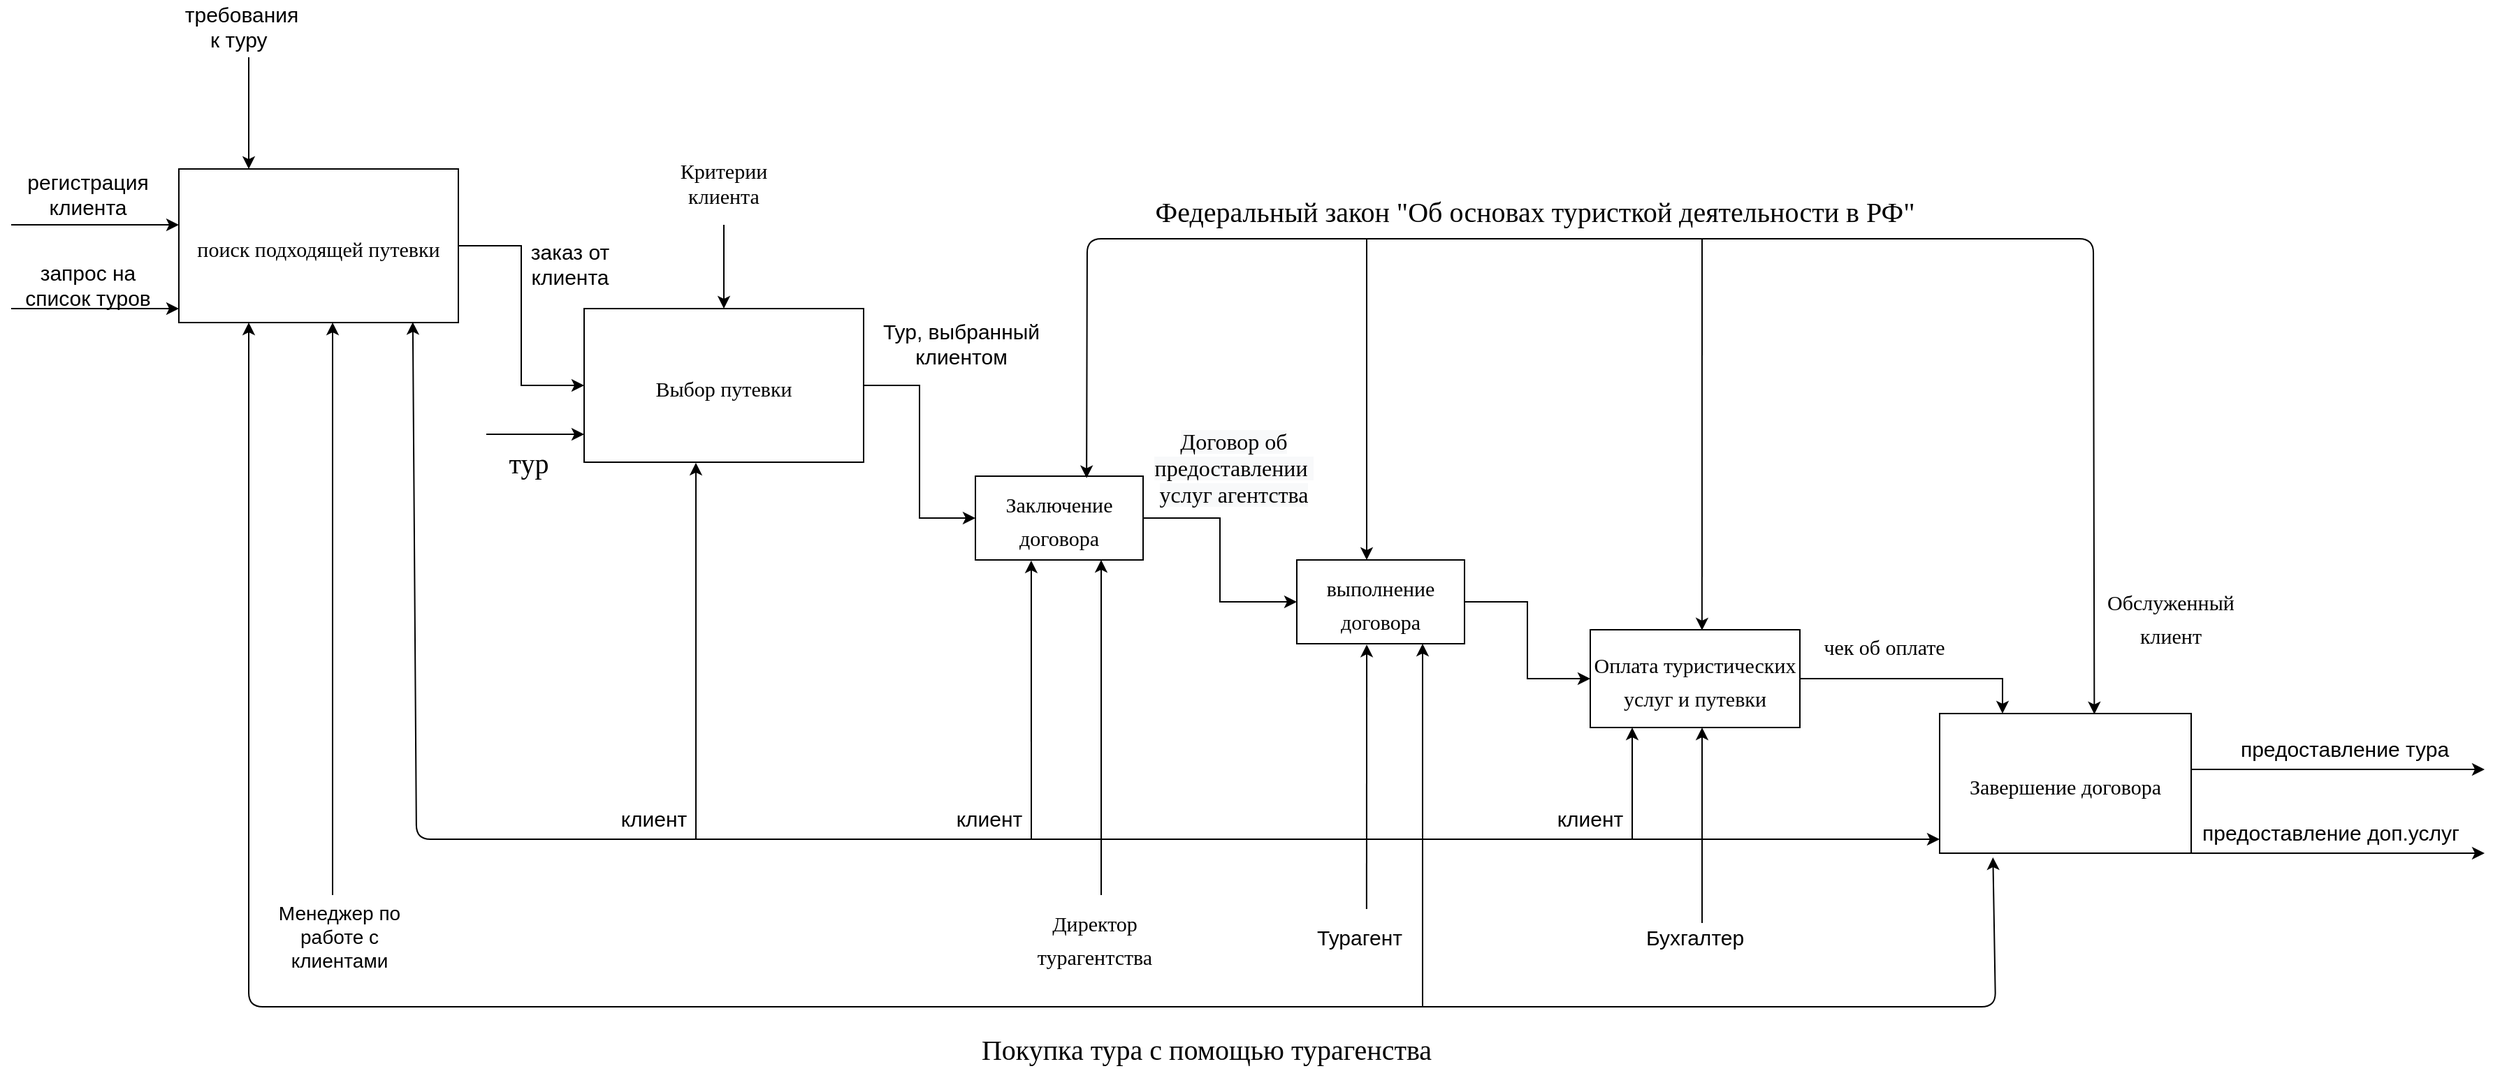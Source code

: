 <mxfile version="20.6.0" type="device"><diagram id="6QBFJKfGfvPhzsfbULed" name="Страница 1"><mxGraphModel dx="1618" dy="4234" grid="1" gridSize="10" guides="1" tooltips="1" connect="1" arrows="1" fold="1" page="1" pageScale="1" pageWidth="4681" pageHeight="3300" math="0" shadow="0"><root><mxCell id="0"/><mxCell id="1" parent="0"/><mxCell id="TJoNifK3SdjGcgdbSncx-8" style="edgeStyle=orthogonalEdgeStyle;rounded=0;orthogonalLoop=1;jettySize=auto;html=1;entryX=0;entryY=0.5;entryDx=0;entryDy=0;fontFamily=Times New Roman;fontSize=20;" parent="1" source="TJoNifK3SdjGcgdbSncx-2" target="TJoNifK3SdjGcgdbSncx-7" edge="1"><mxGeometry relative="1" as="geometry"/></mxCell><mxCell id="TJoNifK3SdjGcgdbSncx-2" value="&lt;span style=&quot;font-size: 15px;&quot;&gt;Выбор путевки&lt;/span&gt;" style="rounded=0;whiteSpace=wrap;html=1;fontSize=20;fontFamily=Times New Roman;" parent="1" vertex="1"><mxGeometry x="520" y="220" width="200" height="110" as="geometry"/></mxCell><mxCell id="TJoNifK3SdjGcgdbSncx-3" value="" style="endArrow=classic;html=1;rounded=0;fontFamily=Times New Roman;fontSize=20;entryX=0.25;entryY=0;entryDx=0;entryDy=0;" parent="1" target="3wqtRZCaDctfv3F9VN93-11" edge="1"><mxGeometry width="50" height="50" relative="1" as="geometry"><mxPoint x="280" y="40" as="sourcePoint"/><mxPoint x="380" y="60" as="targetPoint"/></mxGeometry></mxCell><mxCell id="TJoNifK3SdjGcgdbSncx-5" value="" style="endArrow=classic;html=1;rounded=0;fontFamily=Times New Roman;fontSize=20;" parent="1" edge="1"><mxGeometry width="50" height="50" relative="1" as="geometry"><mxPoint x="450" y="310" as="sourcePoint"/><mxPoint x="520" y="310" as="targetPoint"/></mxGeometry></mxCell><mxCell id="TJoNifK3SdjGcgdbSncx-6" value="тур" style="text;html=1;align=center;verticalAlign=middle;resizable=0;points=[];autosize=1;strokeColor=none;fillColor=none;fontSize=20;fontFamily=Times New Roman;" parent="1" vertex="1"><mxGeometry x="455" y="310" width="50" height="40" as="geometry"/></mxCell><mxCell id="TJoNifK3SdjGcgdbSncx-18" style="edgeStyle=orthogonalEdgeStyle;rounded=0;orthogonalLoop=1;jettySize=auto;html=1;entryX=0;entryY=0.5;entryDx=0;entryDy=0;fontFamily=Times New Roman;fontSize=20;" parent="1" source="TJoNifK3SdjGcgdbSncx-7" target="TJoNifK3SdjGcgdbSncx-17" edge="1"><mxGeometry relative="1" as="geometry"/></mxCell><mxCell id="TJoNifK3SdjGcgdbSncx-7" value="&lt;font style=&quot;font-size: 15px;&quot;&gt;Заключение договора&lt;/font&gt;" style="rounded=0;whiteSpace=wrap;html=1;fontFamily=Times New Roman;fontSize=20;" parent="1" vertex="1"><mxGeometry x="800" y="340" width="120" height="60" as="geometry"/></mxCell><mxCell id="TJoNifK3SdjGcgdbSncx-11" value="" style="endArrow=classic;html=1;rounded=1;fontFamily=Times New Roman;fontSize=20;entryX=0.663;entryY=0.023;entryDx=0;entryDy=0;entryPerimeter=0;exitX=0.615;exitY=0.005;exitDx=0;exitDy=0;startArrow=classic;startFill=1;exitPerimeter=0;" parent="1" source="TJoNifK3SdjGcgdbSncx-26" target="TJoNifK3SdjGcgdbSncx-7" edge="1"><mxGeometry width="50" height="50" relative="1" as="geometry"><mxPoint x="880" y="200" as="sourcePoint"/><mxPoint x="870" y="330" as="targetPoint"/><Array as="points"><mxPoint x="1600" y="170"/><mxPoint x="880" y="170"/></Array></mxGeometry></mxCell><mxCell id="TJoNifK3SdjGcgdbSncx-12" value="Федеральный закон &quot;Об основах туристкой деятельности в РФ&quot;" style="text;html=1;align=center;verticalAlign=middle;resizable=0;points=[];autosize=1;strokeColor=none;fillColor=none;fontSize=20;fontFamily=Times New Roman;" parent="1" vertex="1"><mxGeometry x="915" y="130" width="570" height="40" as="geometry"/></mxCell><mxCell id="TJoNifK3SdjGcgdbSncx-15" value="" style="endArrow=classic;html=1;rounded=0;fontFamily=Times New Roman;fontSize=20;entryX=0.75;entryY=1;entryDx=0;entryDy=0;" parent="1" target="TJoNifK3SdjGcgdbSncx-7" edge="1"><mxGeometry width="50" height="50" relative="1" as="geometry"><mxPoint x="890" y="640" as="sourcePoint"/><mxPoint x="840" y="380" as="targetPoint"/></mxGeometry></mxCell><mxCell id="TJoNifK3SdjGcgdbSncx-16" value="&lt;font style=&quot;font-size: 15px;&quot;&gt;Директор&lt;br&gt;&amp;nbsp;турагентства&amp;nbsp;&lt;/font&gt;" style="text;html=1;align=center;verticalAlign=middle;resizable=0;points=[];autosize=1;strokeColor=none;fillColor=none;fontSize=20;fontFamily=Times New Roman;" parent="1" vertex="1"><mxGeometry x="830" y="640" width="110" height="60" as="geometry"/></mxCell><mxCell id="TJoNifK3SdjGcgdbSncx-25" style="edgeStyle=orthogonalEdgeStyle;rounded=0;orthogonalLoop=1;jettySize=auto;html=1;entryX=0;entryY=0.5;entryDx=0;entryDy=0;fontFamily=Times New Roman;fontSize=20;" parent="1" source="TJoNifK3SdjGcgdbSncx-17" target="TJoNifK3SdjGcgdbSncx-24" edge="1"><mxGeometry relative="1" as="geometry"/></mxCell><mxCell id="TJoNifK3SdjGcgdbSncx-17" value="&lt;font style=&quot;font-size: 15px;&quot;&gt;выполнение договора&lt;/font&gt;" style="rounded=0;whiteSpace=wrap;html=1;fontFamily=Times New Roman;fontSize=20;" parent="1" vertex="1"><mxGeometry x="1030" y="400" width="120" height="60" as="geometry"/></mxCell><mxCell id="TJoNifK3SdjGcgdbSncx-27" style="edgeStyle=orthogonalEdgeStyle;rounded=0;orthogonalLoop=1;jettySize=auto;html=1;entryX=0.25;entryY=0;entryDx=0;entryDy=0;fontFamily=Times New Roman;fontSize=20;" parent="1" source="TJoNifK3SdjGcgdbSncx-24" target="TJoNifK3SdjGcgdbSncx-26" edge="1"><mxGeometry relative="1" as="geometry"/></mxCell><mxCell id="TJoNifK3SdjGcgdbSncx-24" value="&lt;span style=&quot;font-size: 15px;&quot;&gt;Оплата туристических услуг и путевки&lt;/span&gt;" style="rounded=0;whiteSpace=wrap;html=1;fontFamily=Times New Roman;fontSize=20;" parent="1" vertex="1"><mxGeometry x="1240" y="450" width="150" height="70" as="geometry"/></mxCell><mxCell id="TJoNifK3SdjGcgdbSncx-26" value="&lt;font style=&quot;font-size: 15px;&quot;&gt;Завершение договора&lt;/font&gt;" style="rounded=0;whiteSpace=wrap;html=1;fontFamily=Times New Roman;fontSize=20;" parent="1" vertex="1"><mxGeometry x="1490" y="510" width="180" height="100" as="geometry"/></mxCell><mxCell id="TJoNifK3SdjGcgdbSncx-36" value="&lt;font style=&quot;font-size: 15px;&quot;&gt;Обслуженный &lt;br&gt;клиент&lt;/font&gt;" style="text;html=1;align=center;verticalAlign=middle;resizable=0;points=[];autosize=1;strokeColor=none;fillColor=none;fontSize=20;fontFamily=Times New Roman;" parent="1" vertex="1"><mxGeometry x="1600" y="410" width="110" height="60" as="geometry"/></mxCell><mxCell id="TJoNifK3SdjGcgdbSncx-37" value="" style="endArrow=classic;html=1;rounded=1;fontFamily=Times New Roman;fontSize=20;" parent="1" edge="1"><mxGeometry width="50" height="50" relative="1" as="geometry"><mxPoint x="1080" y="170" as="sourcePoint"/><mxPoint x="1080" y="400" as="targetPoint"/></mxGeometry></mxCell><mxCell id="TJoNifK3SdjGcgdbSncx-38" value="" style="endArrow=classic;html=1;rounded=1;fontFamily=Times New Roman;fontSize=20;entryX=0.533;entryY=0.006;entryDx=0;entryDy=0;entryPerimeter=0;" parent="1" target="TJoNifK3SdjGcgdbSncx-24" edge="1"><mxGeometry width="50" height="50" relative="1" as="geometry"><mxPoint x="1320" y="170" as="sourcePoint"/><mxPoint x="1260" y="360" as="targetPoint"/></mxGeometry></mxCell><mxCell id="TJoNifK3SdjGcgdbSncx-47" value="&lt;font style=&quot;font-size: 15px;&quot;&gt;чек об оплате&lt;/font&gt;" style="text;html=1;align=center;verticalAlign=middle;resizable=0;points=[];autosize=1;strokeColor=none;fillColor=none;fontSize=20;fontFamily=Times New Roman;" parent="1" vertex="1"><mxGeometry x="1395" y="440" width="110" height="40" as="geometry"/></mxCell><mxCell id="TJoNifK3SdjGcgdbSncx-51" value="" style="endArrow=classic;html=1;rounded=0;fontFamily=Times New Roman;fontSize=20;entryX=0.5;entryY=0;entryDx=0;entryDy=0;" parent="1" target="TJoNifK3SdjGcgdbSncx-2" edge="1"><mxGeometry width="50" height="50" relative="1" as="geometry"><mxPoint x="620" y="160" as="sourcePoint"/><mxPoint x="1160" y="440" as="targetPoint"/></mxGeometry></mxCell><mxCell id="TJoNifK3SdjGcgdbSncx-53" value="" style="endArrow=classic;html=1;rounded=1;fontFamily=Times New Roman;fontSize=20;startArrow=classic;startFill=1;entryX=0.837;entryY=0.997;entryDx=0;entryDy=0;entryPerimeter=0;" parent="1" target="3wqtRZCaDctfv3F9VN93-11" edge="1"><mxGeometry width="50" height="50" relative="1" as="geometry"><mxPoint x="1490" y="600" as="sourcePoint"/><mxPoint x="680" y="330" as="targetPoint"/><Array as="points"><mxPoint x="400" y="600"/></Array></mxGeometry></mxCell><mxCell id="TJoNifK3SdjGcgdbSncx-55" value="" style="endArrow=classic;html=1;rounded=1;fontFamily=Times New Roman;fontSize=20;startArrow=classic;startFill=1;entryX=0.25;entryY=1;entryDx=0;entryDy=0;exitX=0.212;exitY=1.03;exitDx=0;exitDy=0;exitPerimeter=0;" parent="1" source="TJoNifK3SdjGcgdbSncx-26" target="3wqtRZCaDctfv3F9VN93-11" edge="1"><mxGeometry width="50" height="50" relative="1" as="geometry"><mxPoint x="1530" y="570" as="sourcePoint"/><mxPoint x="600" y="320" as="targetPoint"/><Array as="points"><mxPoint x="1530" y="720"/><mxPoint x="1360" y="720"/><mxPoint x="980" y="720"/><mxPoint x="280" y="720"/></Array></mxGeometry></mxCell><mxCell id="TJoNifK3SdjGcgdbSncx-57" value="" style="endArrow=classic;html=1;rounded=1;fontFamily=Times New Roman;fontSize=20;entryX=0.333;entryY=1.007;entryDx=0;entryDy=0;entryPerimeter=0;" parent="1" target="TJoNifK3SdjGcgdbSncx-7" edge="1"><mxGeometry width="50" height="50" relative="1" as="geometry"><mxPoint x="840" y="600" as="sourcePoint"/><mxPoint x="1060" y="490" as="targetPoint"/></mxGeometry></mxCell><mxCell id="TJoNifK3SdjGcgdbSncx-58" value="" style="endArrow=classic;html=1;rounded=1;fontFamily=Times New Roman;fontSize=20;entryX=0.75;entryY=1;entryDx=0;entryDy=0;" parent="1" target="TJoNifK3SdjGcgdbSncx-17" edge="1"><mxGeometry width="50" height="50" relative="1" as="geometry"><mxPoint x="1120" y="720" as="sourcePoint"/><mxPoint x="1140" y="510" as="targetPoint"/></mxGeometry></mxCell><mxCell id="TJoNifK3SdjGcgdbSncx-59" value="" style="endArrow=classic;html=1;rounded=1;fontFamily=Times New Roman;fontSize=20;entryX=0.417;entryY=1.01;entryDx=0;entryDy=0;entryPerimeter=0;exitX=0.538;exitY=0.167;exitDx=0;exitDy=0;exitPerimeter=0;" parent="1" source="3wqtRZCaDctfv3F9VN93-28" target="TJoNifK3SdjGcgdbSncx-17" edge="1"><mxGeometry width="50" height="50" relative="1" as="geometry"><mxPoint x="1080" y="620" as="sourcePoint"/><mxPoint x="1080" y="480" as="targetPoint"/></mxGeometry></mxCell><mxCell id="uGJjq6CHK6aIpZQMWzKa-2" value="&lt;font face=&quot;Times New Roman&quot; style=&quot;font-size: 20px;&quot;&gt;Покупка тура с помощью турагенства&lt;/font&gt;" style="text;html=1;align=center;verticalAlign=middle;resizable=0;points=[];autosize=1;strokeColor=none;fillColor=none;" parent="1" vertex="1"><mxGeometry x="790" y="730" width="350" height="40" as="geometry"/></mxCell><mxCell id="uGJjq6CHK6aIpZQMWzKa-5" value="" style="endArrow=classic;html=1;rounded=1;fontFamily=Times New Roman;fontSize=20;" parent="1" edge="1"><mxGeometry width="50" height="50" relative="1" as="geometry"><mxPoint x="1320" y="660" as="sourcePoint"/><mxPoint x="1320" y="520" as="targetPoint"/></mxGeometry></mxCell><mxCell id="3wqtRZCaDctfv3F9VN93-1" value="&lt;font style=&quot;font-size: 15px;&quot;&gt;Тур, выбранный клиентом&lt;/font&gt;" style="text;html=1;strokeColor=none;fillColor=none;align=center;verticalAlign=middle;whiteSpace=wrap;rounded=0;" parent="1" vertex="1"><mxGeometry x="720" y="210" width="140" height="70" as="geometry"/></mxCell><mxCell id="3wqtRZCaDctfv3F9VN93-12" style="edgeStyle=orthogonalEdgeStyle;rounded=0;orthogonalLoop=1;jettySize=auto;html=1;strokeWidth=1;fontSize=15;" parent="1" source="3wqtRZCaDctfv3F9VN93-11" target="TJoNifK3SdjGcgdbSncx-2" edge="1"><mxGeometry relative="1" as="geometry"/></mxCell><mxCell id="3wqtRZCaDctfv3F9VN93-11" value="&lt;font style=&quot;font-size: 15px;&quot;&gt;поиск подходящей путевки&lt;/font&gt;" style="rounded=0;whiteSpace=wrap;html=1;fontSize=20;fontFamily=Times New Roman;" parent="1" vertex="1"><mxGeometry x="230" y="120" width="200" height="110" as="geometry"/></mxCell><mxCell id="3wqtRZCaDctfv3F9VN93-13" value="" style="endArrow=classic;html=1;rounded=0;fontFamily=Times New Roman;fontSize=20;" parent="1" edge="1"><mxGeometry width="50" height="50" relative="1" as="geometry"><mxPoint x="110" y="220" as="sourcePoint"/><mxPoint x="230" y="220" as="targetPoint"/></mxGeometry></mxCell><mxCell id="3wqtRZCaDctfv3F9VN93-14" value="" style="endArrow=classic;html=1;rounded=0;fontFamily=Times New Roman;fontSize=20;" parent="1" edge="1"><mxGeometry width="50" height="50" relative="1" as="geometry"><mxPoint x="110" y="160" as="sourcePoint"/><mxPoint x="230" y="160" as="targetPoint"/></mxGeometry></mxCell><mxCell id="3wqtRZCaDctfv3F9VN93-16" value="регистрация клиента" style="text;html=1;strokeColor=none;fillColor=none;align=center;verticalAlign=middle;whiteSpace=wrap;rounded=0;strokeWidth=15;fontSize=15;" parent="1" vertex="1"><mxGeometry x="120" y="120" width="90" height="35" as="geometry"/></mxCell><mxCell id="3wqtRZCaDctfv3F9VN93-17" value="требования к туру&amp;nbsp;" style="text;html=1;strokeColor=none;fillColor=none;align=center;verticalAlign=middle;whiteSpace=wrap;rounded=0;strokeWidth=15;fontSize=15;" parent="1" vertex="1"><mxGeometry x="230" width="90" height="35" as="geometry"/></mxCell><mxCell id="3wqtRZCaDctfv3F9VN93-18" value="заказ от клиента" style="text;html=1;strokeColor=none;fillColor=none;align=center;verticalAlign=middle;whiteSpace=wrap;rounded=0;strokeWidth=15;fontSize=15;" parent="1" vertex="1"><mxGeometry x="465" y="170" width="90" height="35" as="geometry"/></mxCell><mxCell id="3wqtRZCaDctfv3F9VN93-19" value="запрос на список туров" style="text;html=1;strokeColor=none;fillColor=none;align=center;verticalAlign=middle;whiteSpace=wrap;rounded=0;strokeWidth=15;fontSize=15;" parent="1" vertex="1"><mxGeometry x="110" y="185" width="110" height="35" as="geometry"/></mxCell><mxCell id="3wqtRZCaDctfv3F9VN93-20" value="" style="endArrow=classic;html=1;rounded=1;fontFamily=Times New Roman;fontSize=20;entryX=0.5;entryY=1;entryDx=0;entryDy=0;" parent="1" edge="1"><mxGeometry width="50" height="50" relative="1" as="geometry"><mxPoint x="340" y="640" as="sourcePoint"/><mxPoint x="340" y="230" as="targetPoint"/><Array as="points"><mxPoint x="340" y="350"/></Array></mxGeometry></mxCell><mxCell id="3wqtRZCaDctfv3F9VN93-21" value="&lt;font style=&quot;font-size: 14px;&quot;&gt;Менеджер по работе с клиентами&lt;/font&gt;" style="text;html=1;strokeColor=none;fillColor=none;align=center;verticalAlign=middle;whiteSpace=wrap;rounded=0;" parent="1" vertex="1"><mxGeometry x="280" y="640" width="130" height="60" as="geometry"/></mxCell><mxCell id="3wqtRZCaDctfv3F9VN93-23" value="&lt;span style=&quot;font-family: &amp;quot;Times New Roman&amp;quot;;&quot;&gt;Критерии&lt;/span&gt;&lt;br style=&quot;font-family: &amp;quot;Times New Roman&amp;quot;;&quot;&gt;&lt;span style=&quot;font-family: &amp;quot;Times New Roman&amp;quot;;&quot;&gt;клиента&lt;/span&gt;" style="text;html=1;strokeColor=none;fillColor=none;align=center;verticalAlign=middle;whiteSpace=wrap;rounded=0;strokeWidth=15;fontSize=15;" parent="1" vertex="1"><mxGeometry x="570" y="110" width="100" height="40" as="geometry"/></mxCell><mxCell id="3wqtRZCaDctfv3F9VN93-24" value="&#10;&lt;span style=&quot;color: rgb(0, 0, 0); font-family: &amp;quot;Times New Roman&amp;quot;; font-size: 16px; font-style: normal; font-variant-ligatures: normal; font-variant-caps: normal; font-weight: 400; letter-spacing: normal; orphans: 2; text-align: center; text-indent: 0px; text-transform: none; widows: 2; word-spacing: 0px; -webkit-text-stroke-width: 0px; background-color: rgb(248, 249, 250); text-decoration-thickness: initial; text-decoration-style: initial; text-decoration-color: initial; float: none; display: inline !important;&quot;&gt;Договор об&lt;/span&gt;&lt;br style=&quot;color: rgb(0, 0, 0); font-family: &amp;quot;Times New Roman&amp;quot;; font-size: 16px; font-style: normal; font-variant-ligatures: normal; font-variant-caps: normal; font-weight: 400; letter-spacing: normal; orphans: 2; text-align: center; text-indent: 0px; text-transform: none; widows: 2; word-spacing: 0px; -webkit-text-stroke-width: 0px; background-color: rgb(248, 249, 250); text-decoration-thickness: initial; text-decoration-style: initial; text-decoration-color: initial;&quot;&gt;&lt;span style=&quot;color: rgb(0, 0, 0); font-family: &amp;quot;Times New Roman&amp;quot;; font-size: 16px; font-style: normal; font-variant-ligatures: normal; font-variant-caps: normal; font-weight: 400; letter-spacing: normal; orphans: 2; text-align: center; text-indent: 0px; text-transform: none; widows: 2; word-spacing: 0px; -webkit-text-stroke-width: 0px; background-color: rgb(248, 249, 250); text-decoration-thickness: initial; text-decoration-style: initial; text-decoration-color: initial; float: none; display: inline !important;&quot;&gt;предоставлении&amp;nbsp;&lt;/span&gt;&lt;br style=&quot;color: rgb(0, 0, 0); font-family: &amp;quot;Times New Roman&amp;quot;; font-size: 16px; font-style: normal; font-variant-ligatures: normal; font-variant-caps: normal; font-weight: 400; letter-spacing: normal; orphans: 2; text-align: center; text-indent: 0px; text-transform: none; widows: 2; word-spacing: 0px; -webkit-text-stroke-width: 0px; background-color: rgb(248, 249, 250); text-decoration-thickness: initial; text-decoration-style: initial; text-decoration-color: initial;&quot;&gt;&lt;span style=&quot;color: rgb(0, 0, 0); font-family: &amp;quot;Times New Roman&amp;quot;; font-size: 16px; font-style: normal; font-variant-ligatures: normal; font-variant-caps: normal; font-weight: 400; letter-spacing: normal; orphans: 2; text-align: center; text-indent: 0px; text-transform: none; widows: 2; word-spacing: 0px; -webkit-text-stroke-width: 0px; background-color: rgb(248, 249, 250); text-decoration-thickness: initial; text-decoration-style: initial; text-decoration-color: initial; float: none; display: inline !important;&quot;&gt;услуг агентства&lt;/span&gt;&#10;&#10;" style="text;html=1;strokeColor=none;fillColor=none;align=center;verticalAlign=middle;whiteSpace=wrap;rounded=0;strokeWidth=15;fontSize=15;" parent="1" vertex="1"><mxGeometry x="930" y="310" width="110" height="65" as="geometry"/></mxCell><mxCell id="3wqtRZCaDctfv3F9VN93-26" value="Бухгалтер" style="text;html=1;strokeColor=none;fillColor=none;align=center;verticalAlign=middle;whiteSpace=wrap;rounded=0;strokeWidth=15;fontSize=15;" parent="1" vertex="1"><mxGeometry x="1285" y="655" width="60" height="30" as="geometry"/></mxCell><mxCell id="3wqtRZCaDctfv3F9VN93-28" value="&lt;span style=&quot;font-size: 15px;&quot;&gt;Турагент&lt;/span&gt;" style="text;html=1;strokeColor=none;fillColor=none;align=center;verticalAlign=middle;whiteSpace=wrap;rounded=0;" parent="1" vertex="1"><mxGeometry x="1010" y="640" width="130" height="60" as="geometry"/></mxCell><mxCell id="3wqtRZCaDctfv3F9VN93-30" value="" style="endArrow=classic;html=1;rounded=1;fontFamily=Times New Roman;fontSize=20;" parent="1" edge="1"><mxGeometry width="50" height="50" relative="1" as="geometry"><mxPoint x="1270" y="600" as="sourcePoint"/><mxPoint x="1270" y="520" as="targetPoint"/></mxGeometry></mxCell><mxCell id="3wqtRZCaDctfv3F9VN93-31" value="клиент" style="text;html=1;strokeColor=none;fillColor=none;align=center;verticalAlign=middle;whiteSpace=wrap;rounded=0;strokeWidth=15;fontSize=15;" parent="1" vertex="1"><mxGeometry x="1210" y="570" width="60" height="30" as="geometry"/></mxCell><mxCell id="3wqtRZCaDctfv3F9VN93-32" value="клиент" style="text;html=1;strokeColor=none;fillColor=none;align=center;verticalAlign=middle;whiteSpace=wrap;rounded=0;strokeWidth=15;fontSize=15;" parent="1" vertex="1"><mxGeometry x="780" y="570" width="60" height="30" as="geometry"/></mxCell><mxCell id="3wqtRZCaDctfv3F9VN93-33" value="" style="endArrow=classic;html=1;rounded=1;fontFamily=Times New Roman;fontSize=20;entryX=0.333;entryY=1.007;entryDx=0;entryDy=0;entryPerimeter=0;" parent="1" edge="1"><mxGeometry width="50" height="50" relative="1" as="geometry"><mxPoint x="600" y="600" as="sourcePoint"/><mxPoint x="600" y="330.42" as="targetPoint"/></mxGeometry></mxCell><mxCell id="3wqtRZCaDctfv3F9VN93-34" value="клиент" style="text;html=1;strokeColor=none;fillColor=none;align=center;verticalAlign=middle;whiteSpace=wrap;rounded=0;strokeWidth=15;fontSize=15;" parent="1" vertex="1"><mxGeometry x="540" y="570" width="60" height="30" as="geometry"/></mxCell><mxCell id="3wqtRZCaDctfv3F9VN93-37" value="" style="endArrow=classic;html=1;rounded=1;fontFamily=Times New Roman;fontSize=20;" parent="1" edge="1"><mxGeometry width="50" height="50" relative="1" as="geometry"><mxPoint x="1670" y="550" as="sourcePoint"/><mxPoint x="1880" y="550" as="targetPoint"/><Array as="points"/></mxGeometry></mxCell><mxCell id="3wqtRZCaDctfv3F9VN93-38" value="" style="endArrow=classic;html=1;rounded=1;fontFamily=Times New Roman;fontSize=20;" parent="1" edge="1"><mxGeometry width="50" height="50" relative="1" as="geometry"><mxPoint x="1670" y="610" as="sourcePoint"/><mxPoint x="1880" y="610" as="targetPoint"/><Array as="points"><mxPoint x="1710" y="610"/></Array></mxGeometry></mxCell><mxCell id="3wqtRZCaDctfv3F9VN93-39" value="предоставление тура" style="text;html=1;strokeColor=none;fillColor=none;align=center;verticalAlign=middle;whiteSpace=wrap;rounded=0;strokeWidth=15;fontSize=15;" parent="1" vertex="1"><mxGeometry x="1670" y="520" width="220" height="30" as="geometry"/></mxCell><mxCell id="3wqtRZCaDctfv3F9VN93-40" value="предоставление доп.услуг" style="text;html=1;strokeColor=none;fillColor=none;align=center;verticalAlign=middle;whiteSpace=wrap;rounded=0;strokeWidth=15;fontSize=15;" parent="1" vertex="1"><mxGeometry x="1660" y="580" width="220" height="30" as="geometry"/></mxCell></root></mxGraphModel></diagram></mxfile>